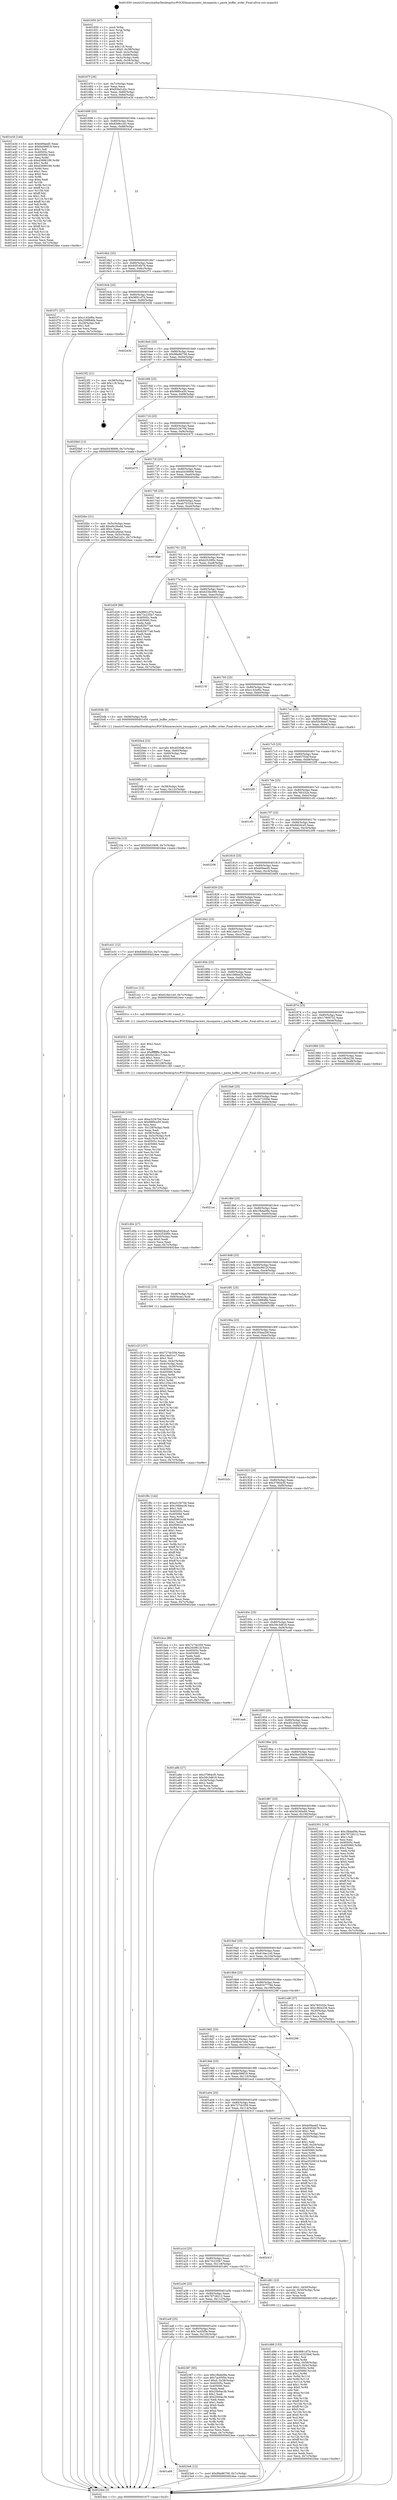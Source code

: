 digraph "0x401650" {
  label = "0x401650 (/mnt/c/Users/mathe/Desktop/tcc/POCII/binaries/extr_tmuxpaste.c_paste_buffer_order_Final-ollvm.out::main(0))"
  labelloc = "t"
  node[shape=record]

  Entry [label="",width=0.3,height=0.3,shape=circle,fillcolor=black,style=filled]
  "0x40167f" [label="{
     0x40167f [26]\l
     | [instrs]\l
     &nbsp;&nbsp;0x40167f \<+3\>: mov -0x7c(%rbp),%eax\l
     &nbsp;&nbsp;0x401682 \<+2\>: mov %eax,%ecx\l
     &nbsp;&nbsp;0x401684 \<+6\>: sub $0x83bd1d2c,%ecx\l
     &nbsp;&nbsp;0x40168a \<+3\>: mov %eax,-0x80(%rbp)\l
     &nbsp;&nbsp;0x40168d \<+6\>: mov %ecx,-0x84(%rbp)\l
     &nbsp;&nbsp;0x401693 \<+6\>: je 0000000000401e3d \<main+0x7ed\>\l
  }"]
  "0x401e3d" [label="{
     0x401e3d [144]\l
     | [instrs]\l
     &nbsp;&nbsp;0x401e3d \<+5\>: mov $0xb09aed5,%eax\l
     &nbsp;&nbsp;0x401e42 \<+5\>: mov $0x6a589f19,%ecx\l
     &nbsp;&nbsp;0x401e47 \<+2\>: mov $0x1,%dl\l
     &nbsp;&nbsp;0x401e49 \<+7\>: mov 0x40505c,%esi\l
     &nbsp;&nbsp;0x401e50 \<+7\>: mov 0x405060,%edi\l
     &nbsp;&nbsp;0x401e57 \<+3\>: mov %esi,%r8d\l
     &nbsp;&nbsp;0x401e5a \<+7\>: sub $0xd3696189,%r8d\l
     &nbsp;&nbsp;0x401e61 \<+4\>: sub $0x1,%r8d\l
     &nbsp;&nbsp;0x401e65 \<+7\>: add $0xd3696189,%r8d\l
     &nbsp;&nbsp;0x401e6c \<+4\>: imul %r8d,%esi\l
     &nbsp;&nbsp;0x401e70 \<+3\>: and $0x1,%esi\l
     &nbsp;&nbsp;0x401e73 \<+3\>: cmp $0x0,%esi\l
     &nbsp;&nbsp;0x401e76 \<+4\>: sete %r9b\l
     &nbsp;&nbsp;0x401e7a \<+3\>: cmp $0xa,%edi\l
     &nbsp;&nbsp;0x401e7d \<+4\>: setl %r10b\l
     &nbsp;&nbsp;0x401e81 \<+3\>: mov %r9b,%r11b\l
     &nbsp;&nbsp;0x401e84 \<+4\>: xor $0xff,%r11b\l
     &nbsp;&nbsp;0x401e88 \<+3\>: mov %r10b,%bl\l
     &nbsp;&nbsp;0x401e8b \<+3\>: xor $0xff,%bl\l
     &nbsp;&nbsp;0x401e8e \<+3\>: xor $0x1,%dl\l
     &nbsp;&nbsp;0x401e91 \<+3\>: mov %r11b,%r14b\l
     &nbsp;&nbsp;0x401e94 \<+4\>: and $0xff,%r14b\l
     &nbsp;&nbsp;0x401e98 \<+3\>: and %dl,%r9b\l
     &nbsp;&nbsp;0x401e9b \<+3\>: mov %bl,%r15b\l
     &nbsp;&nbsp;0x401e9e \<+4\>: and $0xff,%r15b\l
     &nbsp;&nbsp;0x401ea2 \<+3\>: and %dl,%r10b\l
     &nbsp;&nbsp;0x401ea5 \<+3\>: or %r9b,%r14b\l
     &nbsp;&nbsp;0x401ea8 \<+3\>: or %r10b,%r15b\l
     &nbsp;&nbsp;0x401eab \<+3\>: xor %r15b,%r14b\l
     &nbsp;&nbsp;0x401eae \<+3\>: or %bl,%r11b\l
     &nbsp;&nbsp;0x401eb1 \<+4\>: xor $0xff,%r11b\l
     &nbsp;&nbsp;0x401eb5 \<+3\>: or $0x1,%dl\l
     &nbsp;&nbsp;0x401eb8 \<+3\>: and %dl,%r11b\l
     &nbsp;&nbsp;0x401ebb \<+3\>: or %r11b,%r14b\l
     &nbsp;&nbsp;0x401ebe \<+4\>: test $0x1,%r14b\l
     &nbsp;&nbsp;0x401ec2 \<+3\>: cmovne %ecx,%eax\l
     &nbsp;&nbsp;0x401ec5 \<+3\>: mov %eax,-0x7c(%rbp)\l
     &nbsp;&nbsp;0x401ec8 \<+5\>: jmp 00000000004024ee \<main+0xe9e\>\l
  }"]
  "0x401699" [label="{
     0x401699 [25]\l
     | [instrs]\l
     &nbsp;&nbsp;0x401699 \<+5\>: jmp 000000000040169e \<main+0x4e\>\l
     &nbsp;&nbsp;0x40169e \<+3\>: mov -0x80(%rbp),%eax\l
     &nbsp;&nbsp;0x4016a1 \<+5\>: sub $0x83d6cc43,%eax\l
     &nbsp;&nbsp;0x4016a6 \<+6\>: mov %eax,-0x88(%rbp)\l
     &nbsp;&nbsp;0x4016ac \<+6\>: je 00000000004024cf \<main+0xe7f\>\l
  }"]
  Exit [label="",width=0.3,height=0.3,shape=circle,fillcolor=black,style=filled,peripheries=2]
  "0x4024cf" [label="{
     0x4024cf\l
  }", style=dashed]
  "0x4016b2" [label="{
     0x4016b2 [25]\l
     | [instrs]\l
     &nbsp;&nbsp;0x4016b2 \<+5\>: jmp 00000000004016b7 \<main+0x67\>\l
     &nbsp;&nbsp;0x4016b7 \<+3\>: mov -0x80(%rbp),%eax\l
     &nbsp;&nbsp;0x4016ba \<+5\>: sub $0x93f16b76,%eax\l
     &nbsp;&nbsp;0x4016bf \<+6\>: mov %eax,-0x8c(%rbp)\l
     &nbsp;&nbsp;0x4016c5 \<+6\>: je 0000000000401f71 \<main+0x921\>\l
  }"]
  "0x401a68" [label="{
     0x401a68\l
  }", style=dashed]
  "0x401f71" [label="{
     0x401f71 [27]\l
     | [instrs]\l
     &nbsp;&nbsp;0x401f71 \<+5\>: mov $0xc142ef0c,%eax\l
     &nbsp;&nbsp;0x401f76 \<+5\>: mov $0x258f846b,%ecx\l
     &nbsp;&nbsp;0x401f7b \<+3\>: mov -0x29(%rbp),%dl\l
     &nbsp;&nbsp;0x401f7e \<+3\>: test $0x1,%dl\l
     &nbsp;&nbsp;0x401f81 \<+3\>: cmovne %ecx,%eax\l
     &nbsp;&nbsp;0x401f84 \<+3\>: mov %eax,-0x7c(%rbp)\l
     &nbsp;&nbsp;0x401f87 \<+5\>: jmp 00000000004024ee \<main+0xe9e\>\l
  }"]
  "0x4016cb" [label="{
     0x4016cb [25]\l
     | [instrs]\l
     &nbsp;&nbsp;0x4016cb \<+5\>: jmp 00000000004016d0 \<main+0x80\>\l
     &nbsp;&nbsp;0x4016d0 \<+3\>: mov -0x80(%rbp),%eax\l
     &nbsp;&nbsp;0x4016d3 \<+5\>: sub $0x9891cf7d,%eax\l
     &nbsp;&nbsp;0x4016d8 \<+6\>: mov %eax,-0x90(%rbp)\l
     &nbsp;&nbsp;0x4016de \<+6\>: je 000000000040243b \<main+0xdeb\>\l
  }"]
  "0x4023e6" [label="{
     0x4023e6 [12]\l
     | [instrs]\l
     &nbsp;&nbsp;0x4023e6 \<+7\>: movl $0x98a96758,-0x7c(%rbp)\l
     &nbsp;&nbsp;0x4023ed \<+5\>: jmp 00000000004024ee \<main+0xe9e\>\l
  }"]
  "0x40243b" [label="{
     0x40243b\l
  }", style=dashed]
  "0x4016e4" [label="{
     0x4016e4 [25]\l
     | [instrs]\l
     &nbsp;&nbsp;0x4016e4 \<+5\>: jmp 00000000004016e9 \<main+0x99\>\l
     &nbsp;&nbsp;0x4016e9 \<+3\>: mov -0x80(%rbp),%eax\l
     &nbsp;&nbsp;0x4016ec \<+5\>: sub $0x98a96758,%eax\l
     &nbsp;&nbsp;0x4016f1 \<+6\>: mov %eax,-0x94(%rbp)\l
     &nbsp;&nbsp;0x4016f7 \<+6\>: je 00000000004023f2 \<main+0xda2\>\l
  }"]
  "0x401a4f" [label="{
     0x401a4f [25]\l
     | [instrs]\l
     &nbsp;&nbsp;0x401a4f \<+5\>: jmp 0000000000401a54 \<main+0x404\>\l
     &nbsp;&nbsp;0x401a54 \<+3\>: mov -0x80(%rbp),%eax\l
     &nbsp;&nbsp;0x401a57 \<+5\>: sub $0x7ac05f5e,%eax\l
     &nbsp;&nbsp;0x401a5c \<+6\>: mov %eax,-0x120(%rbp)\l
     &nbsp;&nbsp;0x401a62 \<+6\>: je 00000000004023e6 \<main+0xd96\>\l
  }"]
  "0x4023f2" [label="{
     0x4023f2 [21]\l
     | [instrs]\l
     &nbsp;&nbsp;0x4023f2 \<+3\>: mov -0x38(%rbp),%eax\l
     &nbsp;&nbsp;0x4023f5 \<+7\>: add $0x118,%rsp\l
     &nbsp;&nbsp;0x4023fc \<+1\>: pop %rbx\l
     &nbsp;&nbsp;0x4023fd \<+2\>: pop %r12\l
     &nbsp;&nbsp;0x4023ff \<+2\>: pop %r13\l
     &nbsp;&nbsp;0x402401 \<+2\>: pop %r14\l
     &nbsp;&nbsp;0x402403 \<+2\>: pop %r15\l
     &nbsp;&nbsp;0x402405 \<+1\>: pop %rbp\l
     &nbsp;&nbsp;0x402406 \<+1\>: ret\l
  }"]
  "0x4016fd" [label="{
     0x4016fd [25]\l
     | [instrs]\l
     &nbsp;&nbsp;0x4016fd \<+5\>: jmp 0000000000401702 \<main+0xb2\>\l
     &nbsp;&nbsp;0x401702 \<+3\>: mov -0x80(%rbp),%eax\l
     &nbsp;&nbsp;0x401705 \<+5\>: sub $0x98f0ca50,%eax\l
     &nbsp;&nbsp;0x40170a \<+6\>: mov %eax,-0x98(%rbp)\l
     &nbsp;&nbsp;0x401710 \<+6\>: je 00000000004020b0 \<main+0xa60\>\l
  }"]
  "0x402387" [label="{
     0x402387 [95]\l
     | [instrs]\l
     &nbsp;&nbsp;0x402387 \<+5\>: mov $0x1fbda09a,%eax\l
     &nbsp;&nbsp;0x40238c \<+5\>: mov $0x7ac05f5e,%ecx\l
     &nbsp;&nbsp;0x402391 \<+7\>: movl $0x0,-0x38(%rbp)\l
     &nbsp;&nbsp;0x402398 \<+7\>: mov 0x40505c,%edx\l
     &nbsp;&nbsp;0x40239f \<+7\>: mov 0x405060,%esi\l
     &nbsp;&nbsp;0x4023a6 \<+2\>: mov %edx,%edi\l
     &nbsp;&nbsp;0x4023a8 \<+6\>: sub $0x25b0ac3b,%edi\l
     &nbsp;&nbsp;0x4023ae \<+3\>: sub $0x1,%edi\l
     &nbsp;&nbsp;0x4023b1 \<+6\>: add $0x25b0ac3b,%edi\l
     &nbsp;&nbsp;0x4023b7 \<+3\>: imul %edi,%edx\l
     &nbsp;&nbsp;0x4023ba \<+3\>: and $0x1,%edx\l
     &nbsp;&nbsp;0x4023bd \<+3\>: cmp $0x0,%edx\l
     &nbsp;&nbsp;0x4023c0 \<+4\>: sete %r8b\l
     &nbsp;&nbsp;0x4023c4 \<+3\>: cmp $0xa,%esi\l
     &nbsp;&nbsp;0x4023c7 \<+4\>: setl %r9b\l
     &nbsp;&nbsp;0x4023cb \<+3\>: mov %r8b,%r10b\l
     &nbsp;&nbsp;0x4023ce \<+3\>: and %r9b,%r10b\l
     &nbsp;&nbsp;0x4023d1 \<+3\>: xor %r9b,%r8b\l
     &nbsp;&nbsp;0x4023d4 \<+3\>: or %r8b,%r10b\l
     &nbsp;&nbsp;0x4023d7 \<+4\>: test $0x1,%r10b\l
     &nbsp;&nbsp;0x4023db \<+3\>: cmovne %ecx,%eax\l
     &nbsp;&nbsp;0x4023de \<+3\>: mov %eax,-0x7c(%rbp)\l
     &nbsp;&nbsp;0x4023e1 \<+5\>: jmp 00000000004024ee \<main+0xe9e\>\l
  }"]
  "0x4020b0" [label="{
     0x4020b0 [12]\l
     | [instrs]\l
     &nbsp;&nbsp;0x4020b0 \<+7\>: movl $0xa5436906,-0x7c(%rbp)\l
     &nbsp;&nbsp;0x4020b7 \<+5\>: jmp 00000000004024ee \<main+0xe9e\>\l
  }"]
  "0x401716" [label="{
     0x401716 [25]\l
     | [instrs]\l
     &nbsp;&nbsp;0x401716 \<+5\>: jmp 000000000040171b \<main+0xcb\>\l
     &nbsp;&nbsp;0x40171b \<+3\>: mov -0x80(%rbp),%eax\l
     &nbsp;&nbsp;0x40171e \<+5\>: sub $0xa31f470d,%eax\l
     &nbsp;&nbsp;0x401723 \<+6\>: mov %eax,-0x9c(%rbp)\l
     &nbsp;&nbsp;0x401729 \<+6\>: je 0000000000402475 \<main+0xe25\>\l
  }"]
  "0x40210a" [label="{
     0x40210a [12]\l
     | [instrs]\l
     &nbsp;&nbsp;0x40210a \<+7\>: movl $0x5bd1f408,-0x7c(%rbp)\l
     &nbsp;&nbsp;0x402111 \<+5\>: jmp 00000000004024ee \<main+0xe9e\>\l
  }"]
  "0x402475" [label="{
     0x402475\l
  }", style=dashed]
  "0x40172f" [label="{
     0x40172f [25]\l
     | [instrs]\l
     &nbsp;&nbsp;0x40172f \<+5\>: jmp 0000000000401734 \<main+0xe4\>\l
     &nbsp;&nbsp;0x401734 \<+3\>: mov -0x80(%rbp),%eax\l
     &nbsp;&nbsp;0x401737 \<+5\>: sub $0xa5436906,%eax\l
     &nbsp;&nbsp;0x40173c \<+6\>: mov %eax,-0xa0(%rbp)\l
     &nbsp;&nbsp;0x401742 \<+6\>: je 00000000004020bc \<main+0xa6c\>\l
  }"]
  "0x4020fb" [label="{
     0x4020fb [15]\l
     | [instrs]\l
     &nbsp;&nbsp;0x4020fb \<+4\>: mov -0x58(%rbp),%rdi\l
     &nbsp;&nbsp;0x4020ff \<+6\>: mov %eax,-0x12c(%rbp)\l
     &nbsp;&nbsp;0x402105 \<+5\>: call 0000000000401030 \<free@plt\>\l
     | [calls]\l
     &nbsp;&nbsp;0x401030 \{1\} (unknown)\l
  }"]
  "0x4020bc" [label="{
     0x4020bc [31]\l
     | [instrs]\l
     &nbsp;&nbsp;0x4020bc \<+3\>: mov -0x5c(%rbp),%eax\l
     &nbsp;&nbsp;0x4020bf \<+5\>: add $0xe6c26a4d,%eax\l
     &nbsp;&nbsp;0x4020c4 \<+3\>: add $0x1,%eax\l
     &nbsp;&nbsp;0x4020c7 \<+5\>: sub $0xe6c26a4d,%eax\l
     &nbsp;&nbsp;0x4020cc \<+3\>: mov %eax,-0x5c(%rbp)\l
     &nbsp;&nbsp;0x4020cf \<+7\>: movl $0x83bd1d2c,-0x7c(%rbp)\l
     &nbsp;&nbsp;0x4020d6 \<+5\>: jmp 00000000004024ee \<main+0xe9e\>\l
  }"]
  "0x401748" [label="{
     0x401748 [25]\l
     | [instrs]\l
     &nbsp;&nbsp;0x401748 \<+5\>: jmp 000000000040174d \<main+0xfd\>\l
     &nbsp;&nbsp;0x40174d \<+3\>: mov -0x80(%rbp),%eax\l
     &nbsp;&nbsp;0x401750 \<+5\>: sub $0xab7532cb,%eax\l
     &nbsp;&nbsp;0x401755 \<+6\>: mov %eax,-0xa4(%rbp)\l
     &nbsp;&nbsp;0x40175b \<+6\>: je 0000000000401bbe \<main+0x56e\>\l
  }"]
  "0x4020e4" [label="{
     0x4020e4 [23]\l
     | [instrs]\l
     &nbsp;&nbsp;0x4020e4 \<+10\>: movabs $0x4030d6,%rdi\l
     &nbsp;&nbsp;0x4020ee \<+3\>: mov %eax,-0x60(%rbp)\l
     &nbsp;&nbsp;0x4020f1 \<+3\>: mov -0x60(%rbp),%esi\l
     &nbsp;&nbsp;0x4020f4 \<+2\>: mov $0x0,%al\l
     &nbsp;&nbsp;0x4020f6 \<+5\>: call 0000000000401040 \<printf@plt\>\l
     | [calls]\l
     &nbsp;&nbsp;0x401040 \{1\} (unknown)\l
  }"]
  "0x401bbe" [label="{
     0x401bbe\l
  }", style=dashed]
  "0x401761" [label="{
     0x401761 [25]\l
     | [instrs]\l
     &nbsp;&nbsp;0x401761 \<+5\>: jmp 0000000000401766 \<main+0x116\>\l
     &nbsp;&nbsp;0x401766 \<+3\>: mov -0x80(%rbp),%eax\l
     &nbsp;&nbsp;0x401769 \<+5\>: sub $0xb2520f0c,%eax\l
     &nbsp;&nbsp;0x40176e \<+6\>: mov %eax,-0xa8(%rbp)\l
     &nbsp;&nbsp;0x401774 \<+6\>: je 0000000000401d29 \<main+0x6d9\>\l
  }"]
  "0x402049" [label="{
     0x402049 [103]\l
     | [instrs]\l
     &nbsp;&nbsp;0x402049 \<+5\>: mov $0xa31f470d,%ecx\l
     &nbsp;&nbsp;0x40204e \<+5\>: mov $0x98f0ca50,%edx\l
     &nbsp;&nbsp;0x402053 \<+2\>: xor %esi,%esi\l
     &nbsp;&nbsp;0x402055 \<+6\>: mov -0x128(%rbp),%edi\l
     &nbsp;&nbsp;0x40205b \<+3\>: imul %eax,%edi\l
     &nbsp;&nbsp;0x40205e \<+4\>: mov -0x58(%rbp),%r8\l
     &nbsp;&nbsp;0x402062 \<+4\>: movslq -0x5c(%rbp),%r9\l
     &nbsp;&nbsp;0x402066 \<+4\>: mov %edi,(%r8,%r9,4)\l
     &nbsp;&nbsp;0x40206a \<+7\>: mov 0x40505c,%eax\l
     &nbsp;&nbsp;0x402071 \<+7\>: mov 0x405060,%edi\l
     &nbsp;&nbsp;0x402078 \<+3\>: sub $0x1,%esi\l
     &nbsp;&nbsp;0x40207b \<+3\>: mov %eax,%r10d\l
     &nbsp;&nbsp;0x40207e \<+3\>: add %esi,%r10d\l
     &nbsp;&nbsp;0x402081 \<+4\>: imul %r10d,%eax\l
     &nbsp;&nbsp;0x402085 \<+3\>: and $0x1,%eax\l
     &nbsp;&nbsp;0x402088 \<+3\>: cmp $0x0,%eax\l
     &nbsp;&nbsp;0x40208b \<+4\>: sete %r11b\l
     &nbsp;&nbsp;0x40208f \<+3\>: cmp $0xa,%edi\l
     &nbsp;&nbsp;0x402092 \<+3\>: setl %bl\l
     &nbsp;&nbsp;0x402095 \<+3\>: mov %r11b,%r14b\l
     &nbsp;&nbsp;0x402098 \<+3\>: and %bl,%r14b\l
     &nbsp;&nbsp;0x40209b \<+3\>: xor %bl,%r11b\l
     &nbsp;&nbsp;0x40209e \<+3\>: or %r11b,%r14b\l
     &nbsp;&nbsp;0x4020a1 \<+4\>: test $0x1,%r14b\l
     &nbsp;&nbsp;0x4020a5 \<+3\>: cmovne %edx,%ecx\l
     &nbsp;&nbsp;0x4020a8 \<+3\>: mov %ecx,-0x7c(%rbp)\l
     &nbsp;&nbsp;0x4020ab \<+5\>: jmp 00000000004024ee \<main+0xe9e\>\l
  }"]
  "0x401d29" [label="{
     0x401d29 [88]\l
     | [instrs]\l
     &nbsp;&nbsp;0x401d29 \<+5\>: mov $0x9891cf7d,%eax\l
     &nbsp;&nbsp;0x401d2e \<+5\>: mov $0x73c235b7,%ecx\l
     &nbsp;&nbsp;0x401d33 \<+7\>: mov 0x40505c,%edx\l
     &nbsp;&nbsp;0x401d3a \<+7\>: mov 0x405060,%esi\l
     &nbsp;&nbsp;0x401d41 \<+2\>: mov %edx,%edi\l
     &nbsp;&nbsp;0x401d43 \<+6\>: sub $0x82f477a8,%edi\l
     &nbsp;&nbsp;0x401d49 \<+3\>: sub $0x1,%edi\l
     &nbsp;&nbsp;0x401d4c \<+6\>: add $0x82f477a8,%edi\l
     &nbsp;&nbsp;0x401d52 \<+3\>: imul %edi,%edx\l
     &nbsp;&nbsp;0x401d55 \<+3\>: and $0x1,%edx\l
     &nbsp;&nbsp;0x401d58 \<+3\>: cmp $0x0,%edx\l
     &nbsp;&nbsp;0x401d5b \<+4\>: sete %r8b\l
     &nbsp;&nbsp;0x401d5f \<+3\>: cmp $0xa,%esi\l
     &nbsp;&nbsp;0x401d62 \<+4\>: setl %r9b\l
     &nbsp;&nbsp;0x401d66 \<+3\>: mov %r8b,%r10b\l
     &nbsp;&nbsp;0x401d69 \<+3\>: and %r9b,%r10b\l
     &nbsp;&nbsp;0x401d6c \<+3\>: xor %r9b,%r8b\l
     &nbsp;&nbsp;0x401d6f \<+3\>: or %r8b,%r10b\l
     &nbsp;&nbsp;0x401d72 \<+4\>: test $0x1,%r10b\l
     &nbsp;&nbsp;0x401d76 \<+3\>: cmovne %ecx,%eax\l
     &nbsp;&nbsp;0x401d79 \<+3\>: mov %eax,-0x7c(%rbp)\l
     &nbsp;&nbsp;0x401d7c \<+5\>: jmp 00000000004024ee \<main+0xe9e\>\l
  }"]
  "0x40177a" [label="{
     0x40177a [25]\l
     | [instrs]\l
     &nbsp;&nbsp;0x40177a \<+5\>: jmp 000000000040177f \<main+0x12f\>\l
     &nbsp;&nbsp;0x40177f \<+3\>: mov -0x80(%rbp),%eax\l
     &nbsp;&nbsp;0x401782 \<+5\>: sub $0xb33bc090,%eax\l
     &nbsp;&nbsp;0x401787 \<+6\>: mov %eax,-0xac(%rbp)\l
     &nbsp;&nbsp;0x40178d \<+6\>: je 000000000040215f \<main+0xb0f\>\l
  }"]
  "0x402021" [label="{
     0x402021 [40]\l
     | [instrs]\l
     &nbsp;&nbsp;0x402021 \<+5\>: mov $0x2,%ecx\l
     &nbsp;&nbsp;0x402026 \<+1\>: cltd\l
     &nbsp;&nbsp;0x402027 \<+2\>: idiv %ecx\l
     &nbsp;&nbsp;0x402029 \<+6\>: imul $0xfffffffe,%edx,%ecx\l
     &nbsp;&nbsp;0x40202f \<+6\>: add $0x9a1fd1c7,%ecx\l
     &nbsp;&nbsp;0x402035 \<+3\>: add $0x1,%ecx\l
     &nbsp;&nbsp;0x402038 \<+6\>: sub $0x9a1fd1c7,%ecx\l
     &nbsp;&nbsp;0x40203e \<+6\>: mov %ecx,-0x128(%rbp)\l
     &nbsp;&nbsp;0x402044 \<+5\>: call 0000000000401160 \<next_i\>\l
     | [calls]\l
     &nbsp;&nbsp;0x401160 \{1\} (/mnt/c/Users/mathe/Desktop/tcc/POCII/binaries/extr_tmuxpaste.c_paste_buffer_order_Final-ollvm.out::next_i)\l
  }"]
  "0x40215f" [label="{
     0x40215f\l
  }", style=dashed]
  "0x401793" [label="{
     0x401793 [25]\l
     | [instrs]\l
     &nbsp;&nbsp;0x401793 \<+5\>: jmp 0000000000401798 \<main+0x148\>\l
     &nbsp;&nbsp;0x401798 \<+3\>: mov -0x80(%rbp),%eax\l
     &nbsp;&nbsp;0x40179b \<+5\>: sub $0xc142ef0c,%eax\l
     &nbsp;&nbsp;0x4017a0 \<+6\>: mov %eax,-0xb0(%rbp)\l
     &nbsp;&nbsp;0x4017a6 \<+6\>: je 00000000004020db \<main+0xa8b\>\l
  }"]
  "0x401d98" [label="{
     0x401d98 [153]\l
     | [instrs]\l
     &nbsp;&nbsp;0x401d98 \<+5\>: mov $0x9891cf7d,%ecx\l
     &nbsp;&nbsp;0x401d9d \<+5\>: mov $0x142225bd,%edx\l
     &nbsp;&nbsp;0x401da2 \<+3\>: mov $0x1,%sil\l
     &nbsp;&nbsp;0x401da5 \<+3\>: xor %r8d,%r8d\l
     &nbsp;&nbsp;0x401da8 \<+4\>: mov %rax,-0x58(%rbp)\l
     &nbsp;&nbsp;0x401dac \<+7\>: movl $0x0,-0x5c(%rbp)\l
     &nbsp;&nbsp;0x401db3 \<+8\>: mov 0x40505c,%r9d\l
     &nbsp;&nbsp;0x401dbb \<+8\>: mov 0x405060,%r10d\l
     &nbsp;&nbsp;0x401dc3 \<+4\>: sub $0x1,%r8d\l
     &nbsp;&nbsp;0x401dc7 \<+3\>: mov %r9d,%r11d\l
     &nbsp;&nbsp;0x401dca \<+3\>: add %r8d,%r11d\l
     &nbsp;&nbsp;0x401dcd \<+4\>: imul %r11d,%r9d\l
     &nbsp;&nbsp;0x401dd1 \<+4\>: and $0x1,%r9d\l
     &nbsp;&nbsp;0x401dd5 \<+4\>: cmp $0x0,%r9d\l
     &nbsp;&nbsp;0x401dd9 \<+3\>: sete %bl\l
     &nbsp;&nbsp;0x401ddc \<+4\>: cmp $0xa,%r10d\l
     &nbsp;&nbsp;0x401de0 \<+4\>: setl %r14b\l
     &nbsp;&nbsp;0x401de4 \<+3\>: mov %bl,%r15b\l
     &nbsp;&nbsp;0x401de7 \<+4\>: xor $0xff,%r15b\l
     &nbsp;&nbsp;0x401deb \<+3\>: mov %r14b,%r12b\l
     &nbsp;&nbsp;0x401dee \<+4\>: xor $0xff,%r12b\l
     &nbsp;&nbsp;0x401df2 \<+4\>: xor $0x0,%sil\l
     &nbsp;&nbsp;0x401df6 \<+3\>: mov %r15b,%r13b\l
     &nbsp;&nbsp;0x401df9 \<+4\>: and $0x0,%r13b\l
     &nbsp;&nbsp;0x401dfd \<+3\>: and %sil,%bl\l
     &nbsp;&nbsp;0x401e00 \<+3\>: mov %r12b,%al\l
     &nbsp;&nbsp;0x401e03 \<+2\>: and $0x0,%al\l
     &nbsp;&nbsp;0x401e05 \<+3\>: and %sil,%r14b\l
     &nbsp;&nbsp;0x401e08 \<+3\>: or %bl,%r13b\l
     &nbsp;&nbsp;0x401e0b \<+3\>: or %r14b,%al\l
     &nbsp;&nbsp;0x401e0e \<+3\>: xor %al,%r13b\l
     &nbsp;&nbsp;0x401e11 \<+3\>: or %r12b,%r15b\l
     &nbsp;&nbsp;0x401e14 \<+4\>: xor $0xff,%r15b\l
     &nbsp;&nbsp;0x401e18 \<+4\>: or $0x0,%sil\l
     &nbsp;&nbsp;0x401e1c \<+3\>: and %sil,%r15b\l
     &nbsp;&nbsp;0x401e1f \<+3\>: or %r15b,%r13b\l
     &nbsp;&nbsp;0x401e22 \<+4\>: test $0x1,%r13b\l
     &nbsp;&nbsp;0x401e26 \<+3\>: cmovne %edx,%ecx\l
     &nbsp;&nbsp;0x401e29 \<+3\>: mov %ecx,-0x7c(%rbp)\l
     &nbsp;&nbsp;0x401e2c \<+5\>: jmp 00000000004024ee \<main+0xe9e\>\l
  }"]
  "0x4020db" [label="{
     0x4020db [9]\l
     | [instrs]\l
     &nbsp;&nbsp;0x4020db \<+4\>: mov -0x58(%rbp),%rdi\l
     &nbsp;&nbsp;0x4020df \<+5\>: call 0000000000401450 \<paste_buffer_order\>\l
     | [calls]\l
     &nbsp;&nbsp;0x401450 \{1\} (/mnt/c/Users/mathe/Desktop/tcc/POCII/binaries/extr_tmuxpaste.c_paste_buffer_order_Final-ollvm.out::paste_buffer_order)\l
  }"]
  "0x4017ac" [label="{
     0x4017ac [25]\l
     | [instrs]\l
     &nbsp;&nbsp;0x4017ac \<+5\>: jmp 00000000004017b1 \<main+0x161\>\l
     &nbsp;&nbsp;0x4017b1 \<+3\>: mov -0x80(%rbp),%eax\l
     &nbsp;&nbsp;0x4017b4 \<+5\>: sub $0xf2b36ee7,%eax\l
     &nbsp;&nbsp;0x4017b9 \<+6\>: mov %eax,-0xb4(%rbp)\l
     &nbsp;&nbsp;0x4017bf \<+6\>: je 0000000000402144 \<main+0xaf4\>\l
  }"]
  "0x401a36" [label="{
     0x401a36 [25]\l
     | [instrs]\l
     &nbsp;&nbsp;0x401a36 \<+5\>: jmp 0000000000401a3b \<main+0x3eb\>\l
     &nbsp;&nbsp;0x401a3b \<+3\>: mov -0x80(%rbp),%eax\l
     &nbsp;&nbsp;0x401a3e \<+5\>: sub $0x78728212,%eax\l
     &nbsp;&nbsp;0x401a43 \<+6\>: mov %eax,-0x11c(%rbp)\l
     &nbsp;&nbsp;0x401a49 \<+6\>: je 0000000000402387 \<main+0xd37\>\l
  }"]
  "0x402144" [label="{
     0x402144\l
  }", style=dashed]
  "0x4017c5" [label="{
     0x4017c5 [25]\l
     | [instrs]\l
     &nbsp;&nbsp;0x4017c5 \<+5\>: jmp 00000000004017ca \<main+0x17a\>\l
     &nbsp;&nbsp;0x4017ca \<+3\>: mov -0x80(%rbp),%eax\l
     &nbsp;&nbsp;0x4017cd \<+5\>: sub $0x657f34f,%eax\l
     &nbsp;&nbsp;0x4017d2 \<+6\>: mov %eax,-0xb8(%rbp)\l
     &nbsp;&nbsp;0x4017d8 \<+6\>: je 00000000004022f5 \<main+0xca5\>\l
  }"]
  "0x401d81" [label="{
     0x401d81 [23]\l
     | [instrs]\l
     &nbsp;&nbsp;0x401d81 \<+7\>: movl $0x1,-0x50(%rbp)\l
     &nbsp;&nbsp;0x401d88 \<+4\>: movslq -0x50(%rbp),%rax\l
     &nbsp;&nbsp;0x401d8c \<+4\>: shl $0x2,%rax\l
     &nbsp;&nbsp;0x401d90 \<+3\>: mov %rax,%rdi\l
     &nbsp;&nbsp;0x401d93 \<+5\>: call 0000000000401050 \<malloc@plt\>\l
     | [calls]\l
     &nbsp;&nbsp;0x401050 \{1\} (unknown)\l
  }"]
  "0x4022f5" [label="{
     0x4022f5\l
  }", style=dashed]
  "0x4017de" [label="{
     0x4017de [25]\l
     | [instrs]\l
     &nbsp;&nbsp;0x4017de \<+5\>: jmp 00000000004017e3 \<main+0x193\>\l
     &nbsp;&nbsp;0x4017e3 \<+3\>: mov -0x80(%rbp),%eax\l
     &nbsp;&nbsp;0x4017e6 \<+5\>: sub $0x760332e,%eax\l
     &nbsp;&nbsp;0x4017eb \<+6\>: mov %eax,-0xbc(%rbp)\l
     &nbsp;&nbsp;0x4017f1 \<+6\>: je 0000000000401cf3 \<main+0x6a3\>\l
  }"]
  "0x401a1d" [label="{
     0x401a1d [25]\l
     | [instrs]\l
     &nbsp;&nbsp;0x401a1d \<+5\>: jmp 0000000000401a22 \<main+0x3d2\>\l
     &nbsp;&nbsp;0x401a22 \<+3\>: mov -0x80(%rbp),%eax\l
     &nbsp;&nbsp;0x401a25 \<+5\>: sub $0x73c235b7,%eax\l
     &nbsp;&nbsp;0x401a2a \<+6\>: mov %eax,-0x118(%rbp)\l
     &nbsp;&nbsp;0x401a30 \<+6\>: je 0000000000401d81 \<main+0x731\>\l
  }"]
  "0x401cf3" [label="{
     0x401cf3\l
  }", style=dashed]
  "0x4017f7" [label="{
     0x4017f7 [25]\l
     | [instrs]\l
     &nbsp;&nbsp;0x4017f7 \<+5\>: jmp 00000000004017fc \<main+0x1ac\>\l
     &nbsp;&nbsp;0x4017fc \<+3\>: mov -0x80(%rbp),%eax\l
     &nbsp;&nbsp;0x4017ff \<+5\>: sub $0x9d2dca5,%eax\l
     &nbsp;&nbsp;0x401804 \<+6\>: mov %eax,-0xc0(%rbp)\l
     &nbsp;&nbsp;0x40180a \<+6\>: je 0000000000402206 \<main+0xbb6\>\l
  }"]
  "0x40241f" [label="{
     0x40241f\l
  }", style=dashed]
  "0x402206" [label="{
     0x402206\l
  }", style=dashed]
  "0x401810" [label="{
     0x401810 [25]\l
     | [instrs]\l
     &nbsp;&nbsp;0x401810 \<+5\>: jmp 0000000000401815 \<main+0x1c5\>\l
     &nbsp;&nbsp;0x401815 \<+3\>: mov -0x80(%rbp),%eax\l
     &nbsp;&nbsp;0x401818 \<+5\>: sub $0xb09aed5,%eax\l
     &nbsp;&nbsp;0x40181d \<+6\>: mov %eax,-0xc4(%rbp)\l
     &nbsp;&nbsp;0x401823 \<+6\>: je 0000000000402469 \<main+0xe19\>\l
  }"]
  "0x401a04" [label="{
     0x401a04 [25]\l
     | [instrs]\l
     &nbsp;&nbsp;0x401a04 \<+5\>: jmp 0000000000401a09 \<main+0x3b9\>\l
     &nbsp;&nbsp;0x401a09 \<+3\>: mov -0x80(%rbp),%eax\l
     &nbsp;&nbsp;0x401a0c \<+5\>: sub $0x727dc359,%eax\l
     &nbsp;&nbsp;0x401a11 \<+6\>: mov %eax,-0x114(%rbp)\l
     &nbsp;&nbsp;0x401a17 \<+6\>: je 000000000040241f \<main+0xdcf\>\l
  }"]
  "0x402469" [label="{
     0x402469\l
  }", style=dashed]
  "0x401829" [label="{
     0x401829 [25]\l
     | [instrs]\l
     &nbsp;&nbsp;0x401829 \<+5\>: jmp 000000000040182e \<main+0x1de\>\l
     &nbsp;&nbsp;0x40182e \<+3\>: mov -0x80(%rbp),%eax\l
     &nbsp;&nbsp;0x401831 \<+5\>: sub $0x142225bd,%eax\l
     &nbsp;&nbsp;0x401836 \<+6\>: mov %eax,-0xc8(%rbp)\l
     &nbsp;&nbsp;0x40183c \<+6\>: je 0000000000401e31 \<main+0x7e1\>\l
  }"]
  "0x401ecd" [label="{
     0x401ecd [164]\l
     | [instrs]\l
     &nbsp;&nbsp;0x401ecd \<+5\>: mov $0xb09aed5,%eax\l
     &nbsp;&nbsp;0x401ed2 \<+5\>: mov $0x93f16b76,%ecx\l
     &nbsp;&nbsp;0x401ed7 \<+2\>: mov $0x1,%dl\l
     &nbsp;&nbsp;0x401ed9 \<+3\>: mov -0x5c(%rbp),%esi\l
     &nbsp;&nbsp;0x401edc \<+3\>: cmp -0x50(%rbp),%esi\l
     &nbsp;&nbsp;0x401edf \<+4\>: setl %dil\l
     &nbsp;&nbsp;0x401ee3 \<+4\>: and $0x1,%dil\l
     &nbsp;&nbsp;0x401ee7 \<+4\>: mov %dil,-0x29(%rbp)\l
     &nbsp;&nbsp;0x401eeb \<+7\>: mov 0x40505c,%esi\l
     &nbsp;&nbsp;0x401ef2 \<+8\>: mov 0x405060,%r8d\l
     &nbsp;&nbsp;0x401efa \<+3\>: mov %esi,%r9d\l
     &nbsp;&nbsp;0x401efd \<+7\>: sub $0xe3520619,%r9d\l
     &nbsp;&nbsp;0x401f04 \<+4\>: sub $0x1,%r9d\l
     &nbsp;&nbsp;0x401f08 \<+7\>: add $0xe3520619,%r9d\l
     &nbsp;&nbsp;0x401f0f \<+4\>: imul %r9d,%esi\l
     &nbsp;&nbsp;0x401f13 \<+3\>: and $0x1,%esi\l
     &nbsp;&nbsp;0x401f16 \<+3\>: cmp $0x0,%esi\l
     &nbsp;&nbsp;0x401f19 \<+4\>: sete %dil\l
     &nbsp;&nbsp;0x401f1d \<+4\>: cmp $0xa,%r8d\l
     &nbsp;&nbsp;0x401f21 \<+4\>: setl %r10b\l
     &nbsp;&nbsp;0x401f25 \<+3\>: mov %dil,%r11b\l
     &nbsp;&nbsp;0x401f28 \<+4\>: xor $0xff,%r11b\l
     &nbsp;&nbsp;0x401f2c \<+3\>: mov %r10b,%bl\l
     &nbsp;&nbsp;0x401f2f \<+3\>: xor $0xff,%bl\l
     &nbsp;&nbsp;0x401f32 \<+3\>: xor $0x0,%dl\l
     &nbsp;&nbsp;0x401f35 \<+3\>: mov %r11b,%r14b\l
     &nbsp;&nbsp;0x401f38 \<+4\>: and $0x0,%r14b\l
     &nbsp;&nbsp;0x401f3c \<+3\>: and %dl,%dil\l
     &nbsp;&nbsp;0x401f3f \<+3\>: mov %bl,%r15b\l
     &nbsp;&nbsp;0x401f42 \<+4\>: and $0x0,%r15b\l
     &nbsp;&nbsp;0x401f46 \<+3\>: and %dl,%r10b\l
     &nbsp;&nbsp;0x401f49 \<+3\>: or %dil,%r14b\l
     &nbsp;&nbsp;0x401f4c \<+3\>: or %r10b,%r15b\l
     &nbsp;&nbsp;0x401f4f \<+3\>: xor %r15b,%r14b\l
     &nbsp;&nbsp;0x401f52 \<+3\>: or %bl,%r11b\l
     &nbsp;&nbsp;0x401f55 \<+4\>: xor $0xff,%r11b\l
     &nbsp;&nbsp;0x401f59 \<+3\>: or $0x0,%dl\l
     &nbsp;&nbsp;0x401f5c \<+3\>: and %dl,%r11b\l
     &nbsp;&nbsp;0x401f5f \<+3\>: or %r11b,%r14b\l
     &nbsp;&nbsp;0x401f62 \<+4\>: test $0x1,%r14b\l
     &nbsp;&nbsp;0x401f66 \<+3\>: cmovne %ecx,%eax\l
     &nbsp;&nbsp;0x401f69 \<+3\>: mov %eax,-0x7c(%rbp)\l
     &nbsp;&nbsp;0x401f6c \<+5\>: jmp 00000000004024ee \<main+0xe9e\>\l
  }"]
  "0x401e31" [label="{
     0x401e31 [12]\l
     | [instrs]\l
     &nbsp;&nbsp;0x401e31 \<+7\>: movl $0x83bd1d2c,-0x7c(%rbp)\l
     &nbsp;&nbsp;0x401e38 \<+5\>: jmp 00000000004024ee \<main+0xe9e\>\l
  }"]
  "0x401842" [label="{
     0x401842 [25]\l
     | [instrs]\l
     &nbsp;&nbsp;0x401842 \<+5\>: jmp 0000000000401847 \<main+0x1f7\>\l
     &nbsp;&nbsp;0x401847 \<+3\>: mov -0x80(%rbp),%eax\l
     &nbsp;&nbsp;0x40184a \<+5\>: sub $0x14a01cc7,%eax\l
     &nbsp;&nbsp;0x40184f \<+6\>: mov %eax,-0xcc(%rbp)\l
     &nbsp;&nbsp;0x401855 \<+6\>: je 0000000000401ccc \<main+0x67c\>\l
  }"]
  "0x4019eb" [label="{
     0x4019eb [25]\l
     | [instrs]\l
     &nbsp;&nbsp;0x4019eb \<+5\>: jmp 00000000004019f0 \<main+0x3a0\>\l
     &nbsp;&nbsp;0x4019f0 \<+3\>: mov -0x80(%rbp),%eax\l
     &nbsp;&nbsp;0x4019f3 \<+5\>: sub $0x6a589f19,%eax\l
     &nbsp;&nbsp;0x4019f8 \<+6\>: mov %eax,-0x110(%rbp)\l
     &nbsp;&nbsp;0x4019fe \<+6\>: je 0000000000401ecd \<main+0x87d\>\l
  }"]
  "0x401ccc" [label="{
     0x401ccc [12]\l
     | [instrs]\l
     &nbsp;&nbsp;0x401ccc \<+7\>: movl $0x616ec1e0,-0x7c(%rbp)\l
     &nbsp;&nbsp;0x401cd3 \<+5\>: jmp 00000000004024ee \<main+0xe9e\>\l
  }"]
  "0x40185b" [label="{
     0x40185b [25]\l
     | [instrs]\l
     &nbsp;&nbsp;0x40185b \<+5\>: jmp 0000000000401860 \<main+0x210\>\l
     &nbsp;&nbsp;0x401860 \<+3\>: mov -0x80(%rbp),%eax\l
     &nbsp;&nbsp;0x401863 \<+5\>: sub $0x166fee28,%eax\l
     &nbsp;&nbsp;0x401868 \<+6\>: mov %eax,-0xd0(%rbp)\l
     &nbsp;&nbsp;0x40186e \<+6\>: je 000000000040201c \<main+0x9cc\>\l
  }"]
  "0x402116" [label="{
     0x402116\l
  }", style=dashed]
  "0x40201c" [label="{
     0x40201c [5]\l
     | [instrs]\l
     &nbsp;&nbsp;0x40201c \<+5\>: call 0000000000401160 \<next_i\>\l
     | [calls]\l
     &nbsp;&nbsp;0x401160 \{1\} (/mnt/c/Users/mathe/Desktop/tcc/POCII/binaries/extr_tmuxpaste.c_paste_buffer_order_Final-ollvm.out::next_i)\l
  }"]
  "0x401874" [label="{
     0x401874 [25]\l
     | [instrs]\l
     &nbsp;&nbsp;0x401874 \<+5\>: jmp 0000000000401879 \<main+0x229\>\l
     &nbsp;&nbsp;0x401879 \<+3\>: mov -0x80(%rbp),%eax\l
     &nbsp;&nbsp;0x40187c \<+5\>: sub $0x17609732,%eax\l
     &nbsp;&nbsp;0x401881 \<+6\>: mov %eax,-0xd4(%rbp)\l
     &nbsp;&nbsp;0x401887 \<+6\>: je 0000000000402212 \<main+0xbc2\>\l
  }"]
  "0x4019d2" [label="{
     0x4019d2 [25]\l
     | [instrs]\l
     &nbsp;&nbsp;0x4019d2 \<+5\>: jmp 00000000004019d7 \<main+0x387\>\l
     &nbsp;&nbsp;0x4019d7 \<+3\>: mov -0x80(%rbp),%eax\l
     &nbsp;&nbsp;0x4019da \<+5\>: sub $0x66ee7e4d,%eax\l
     &nbsp;&nbsp;0x4019df \<+6\>: mov %eax,-0x10c(%rbp)\l
     &nbsp;&nbsp;0x4019e5 \<+6\>: je 0000000000402116 \<main+0xac6\>\l
  }"]
  "0x402212" [label="{
     0x402212\l
  }", style=dashed]
  "0x40188d" [label="{
     0x40188d [25]\l
     | [instrs]\l
     &nbsp;&nbsp;0x40188d \<+5\>: jmp 0000000000401892 \<main+0x242\>\l
     &nbsp;&nbsp;0x401892 \<+3\>: mov -0x80(%rbp),%eax\l
     &nbsp;&nbsp;0x401895 \<+5\>: sub $0x18fcb236,%eax\l
     &nbsp;&nbsp;0x40189a \<+6\>: mov %eax,-0xd8(%rbp)\l
     &nbsp;&nbsp;0x4018a0 \<+6\>: je 0000000000401d0e \<main+0x6be\>\l
  }"]
  "0x402298" [label="{
     0x402298\l
  }", style=dashed]
  "0x401d0e" [label="{
     0x401d0e [27]\l
     | [instrs]\l
     &nbsp;&nbsp;0x401d0e \<+5\>: mov $0x9d2dca5,%eax\l
     &nbsp;&nbsp;0x401d13 \<+5\>: mov $0xb2520f0c,%ecx\l
     &nbsp;&nbsp;0x401d18 \<+3\>: mov -0x30(%rbp),%edx\l
     &nbsp;&nbsp;0x401d1b \<+3\>: cmp $0x0,%edx\l
     &nbsp;&nbsp;0x401d1e \<+3\>: cmove %ecx,%eax\l
     &nbsp;&nbsp;0x401d21 \<+3\>: mov %eax,-0x7c(%rbp)\l
     &nbsp;&nbsp;0x401d24 \<+5\>: jmp 00000000004024ee \<main+0xe9e\>\l
  }"]
  "0x4018a6" [label="{
     0x4018a6 [25]\l
     | [instrs]\l
     &nbsp;&nbsp;0x4018a6 \<+5\>: jmp 00000000004018ab \<main+0x25b\>\l
     &nbsp;&nbsp;0x4018ab \<+3\>: mov -0x80(%rbp),%eax\l
     &nbsp;&nbsp;0x4018ae \<+5\>: sub $0x1e71039e,%eax\l
     &nbsp;&nbsp;0x4018b3 \<+6\>: mov %eax,-0xdc(%rbp)\l
     &nbsp;&nbsp;0x4018b9 \<+6\>: je 00000000004021ac \<main+0xb5c\>\l
  }"]
  "0x4019b9" [label="{
     0x4019b9 [25]\l
     | [instrs]\l
     &nbsp;&nbsp;0x4019b9 \<+5\>: jmp 00000000004019be \<main+0x36e\>\l
     &nbsp;&nbsp;0x4019be \<+3\>: mov -0x80(%rbp),%eax\l
     &nbsp;&nbsp;0x4019c1 \<+5\>: sub $0x6547779d,%eax\l
     &nbsp;&nbsp;0x4019c6 \<+6\>: mov %eax,-0x108(%rbp)\l
     &nbsp;&nbsp;0x4019cc \<+6\>: je 0000000000402298 \<main+0xc48\>\l
  }"]
  "0x4021ac" [label="{
     0x4021ac\l
  }", style=dashed]
  "0x4018bf" [label="{
     0x4018bf [25]\l
     | [instrs]\l
     &nbsp;&nbsp;0x4018bf \<+5\>: jmp 00000000004018c4 \<main+0x274\>\l
     &nbsp;&nbsp;0x4018c4 \<+3\>: mov -0x80(%rbp),%eax\l
     &nbsp;&nbsp;0x4018c7 \<+5\>: sub $0x1fbda09a,%eax\l
     &nbsp;&nbsp;0x4018cc \<+6\>: mov %eax,-0xe0(%rbp)\l
     &nbsp;&nbsp;0x4018d2 \<+6\>: je 00000000004024e0 \<main+0xe90\>\l
  }"]
  "0x401cd8" [label="{
     0x401cd8 [27]\l
     | [instrs]\l
     &nbsp;&nbsp;0x401cd8 \<+5\>: mov $0x760332e,%eax\l
     &nbsp;&nbsp;0x401cdd \<+5\>: mov $0x18fcb236,%ecx\l
     &nbsp;&nbsp;0x401ce2 \<+3\>: mov -0x30(%rbp),%edx\l
     &nbsp;&nbsp;0x401ce5 \<+3\>: cmp $0x1,%edx\l
     &nbsp;&nbsp;0x401ce8 \<+3\>: cmovl %ecx,%eax\l
     &nbsp;&nbsp;0x401ceb \<+3\>: mov %eax,-0x7c(%rbp)\l
     &nbsp;&nbsp;0x401cee \<+5\>: jmp 00000000004024ee \<main+0xe9e\>\l
  }"]
  "0x4024e0" [label="{
     0x4024e0\l
  }", style=dashed]
  "0x4018d8" [label="{
     0x4018d8 [25]\l
     | [instrs]\l
     &nbsp;&nbsp;0x4018d8 \<+5\>: jmp 00000000004018dd \<main+0x28d\>\l
     &nbsp;&nbsp;0x4018dd \<+3\>: mov -0x80(%rbp),%eax\l
     &nbsp;&nbsp;0x4018e0 \<+5\>: sub $0x20c9812f,%eax\l
     &nbsp;&nbsp;0x4018e5 \<+6\>: mov %eax,-0xe4(%rbp)\l
     &nbsp;&nbsp;0x4018eb \<+6\>: je 0000000000401c22 \<main+0x5d2\>\l
  }"]
  "0x4019a0" [label="{
     0x4019a0 [25]\l
     | [instrs]\l
     &nbsp;&nbsp;0x4019a0 \<+5\>: jmp 00000000004019a5 \<main+0x355\>\l
     &nbsp;&nbsp;0x4019a5 \<+3\>: mov -0x80(%rbp),%eax\l
     &nbsp;&nbsp;0x4019a8 \<+5\>: sub $0x616ec1e0,%eax\l
     &nbsp;&nbsp;0x4019ad \<+6\>: mov %eax,-0x104(%rbp)\l
     &nbsp;&nbsp;0x4019b3 \<+6\>: je 0000000000401cd8 \<main+0x688\>\l
  }"]
  "0x401c22" [label="{
     0x401c22 [13]\l
     | [instrs]\l
     &nbsp;&nbsp;0x401c22 \<+4\>: mov -0x48(%rbp),%rax\l
     &nbsp;&nbsp;0x401c26 \<+4\>: mov 0x8(%rax),%rdi\l
     &nbsp;&nbsp;0x401c2a \<+5\>: call 0000000000401060 \<atoi@plt\>\l
     | [calls]\l
     &nbsp;&nbsp;0x401060 \{1\} (unknown)\l
  }"]
  "0x4018f1" [label="{
     0x4018f1 [25]\l
     | [instrs]\l
     &nbsp;&nbsp;0x4018f1 \<+5\>: jmp 00000000004018f6 \<main+0x2a6\>\l
     &nbsp;&nbsp;0x4018f6 \<+3\>: mov -0x80(%rbp),%eax\l
     &nbsp;&nbsp;0x4018f9 \<+5\>: sub $0x258f846b,%eax\l
     &nbsp;&nbsp;0x4018fe \<+6\>: mov %eax,-0xe8(%rbp)\l
     &nbsp;&nbsp;0x401904 \<+6\>: je 0000000000401f8c \<main+0x93c\>\l
  }"]
  "0x402407" [label="{
     0x402407\l
  }", style=dashed]
  "0x401f8c" [label="{
     0x401f8c [144]\l
     | [instrs]\l
     &nbsp;&nbsp;0x401f8c \<+5\>: mov $0xa31f470d,%eax\l
     &nbsp;&nbsp;0x401f91 \<+5\>: mov $0x166fee28,%ecx\l
     &nbsp;&nbsp;0x401f96 \<+2\>: mov $0x1,%dl\l
     &nbsp;&nbsp;0x401f98 \<+7\>: mov 0x40505c,%esi\l
     &nbsp;&nbsp;0x401f9f \<+7\>: mov 0x405060,%edi\l
     &nbsp;&nbsp;0x401fa6 \<+3\>: mov %esi,%r8d\l
     &nbsp;&nbsp;0x401fa9 \<+7\>: add $0xf5961e38,%r8d\l
     &nbsp;&nbsp;0x401fb0 \<+4\>: sub $0x1,%r8d\l
     &nbsp;&nbsp;0x401fb4 \<+7\>: sub $0xf5961e38,%r8d\l
     &nbsp;&nbsp;0x401fbb \<+4\>: imul %r8d,%esi\l
     &nbsp;&nbsp;0x401fbf \<+3\>: and $0x1,%esi\l
     &nbsp;&nbsp;0x401fc2 \<+3\>: cmp $0x0,%esi\l
     &nbsp;&nbsp;0x401fc5 \<+4\>: sete %r9b\l
     &nbsp;&nbsp;0x401fc9 \<+3\>: cmp $0xa,%edi\l
     &nbsp;&nbsp;0x401fcc \<+4\>: setl %r10b\l
     &nbsp;&nbsp;0x401fd0 \<+3\>: mov %r9b,%r11b\l
     &nbsp;&nbsp;0x401fd3 \<+4\>: xor $0xff,%r11b\l
     &nbsp;&nbsp;0x401fd7 \<+3\>: mov %r10b,%bl\l
     &nbsp;&nbsp;0x401fda \<+3\>: xor $0xff,%bl\l
     &nbsp;&nbsp;0x401fdd \<+3\>: xor $0x1,%dl\l
     &nbsp;&nbsp;0x401fe0 \<+3\>: mov %r11b,%r14b\l
     &nbsp;&nbsp;0x401fe3 \<+4\>: and $0xff,%r14b\l
     &nbsp;&nbsp;0x401fe7 \<+3\>: and %dl,%r9b\l
     &nbsp;&nbsp;0x401fea \<+3\>: mov %bl,%r15b\l
     &nbsp;&nbsp;0x401fed \<+4\>: and $0xff,%r15b\l
     &nbsp;&nbsp;0x401ff1 \<+3\>: and %dl,%r10b\l
     &nbsp;&nbsp;0x401ff4 \<+3\>: or %r9b,%r14b\l
     &nbsp;&nbsp;0x401ff7 \<+3\>: or %r10b,%r15b\l
     &nbsp;&nbsp;0x401ffa \<+3\>: xor %r15b,%r14b\l
     &nbsp;&nbsp;0x401ffd \<+3\>: or %bl,%r11b\l
     &nbsp;&nbsp;0x402000 \<+4\>: xor $0xff,%r11b\l
     &nbsp;&nbsp;0x402004 \<+3\>: or $0x1,%dl\l
     &nbsp;&nbsp;0x402007 \<+3\>: and %dl,%r11b\l
     &nbsp;&nbsp;0x40200a \<+3\>: or %r11b,%r14b\l
     &nbsp;&nbsp;0x40200d \<+4\>: test $0x1,%r14b\l
     &nbsp;&nbsp;0x402011 \<+3\>: cmovne %ecx,%eax\l
     &nbsp;&nbsp;0x402014 \<+3\>: mov %eax,-0x7c(%rbp)\l
     &nbsp;&nbsp;0x402017 \<+5\>: jmp 00000000004024ee \<main+0xe9e\>\l
  }"]
  "0x40190a" [label="{
     0x40190a [25]\l
     | [instrs]\l
     &nbsp;&nbsp;0x40190a \<+5\>: jmp 000000000040190f \<main+0x2bf\>\l
     &nbsp;&nbsp;0x40190f \<+3\>: mov -0x80(%rbp),%eax\l
     &nbsp;&nbsp;0x401912 \<+5\>: sub $0x354ea20f,%eax\l
     &nbsp;&nbsp;0x401917 \<+6\>: mov %eax,-0xec(%rbp)\l
     &nbsp;&nbsp;0x40191d \<+6\>: je 0000000000401b2c \<main+0x4dc\>\l
  }"]
  "0x401987" [label="{
     0x401987 [25]\l
     | [instrs]\l
     &nbsp;&nbsp;0x401987 \<+5\>: jmp 000000000040198c \<main+0x33c\>\l
     &nbsp;&nbsp;0x40198c \<+3\>: mov -0x80(%rbp),%eax\l
     &nbsp;&nbsp;0x40198f \<+5\>: sub $0x5d160a40,%eax\l
     &nbsp;&nbsp;0x401994 \<+6\>: mov %eax,-0x100(%rbp)\l
     &nbsp;&nbsp;0x40199a \<+6\>: je 0000000000402407 \<main+0xdb7\>\l
  }"]
  "0x401b2c" [label="{
     0x401b2c\l
  }", style=dashed]
  "0x401923" [label="{
     0x401923 [25]\l
     | [instrs]\l
     &nbsp;&nbsp;0x401923 \<+5\>: jmp 0000000000401928 \<main+0x2d8\>\l
     &nbsp;&nbsp;0x401928 \<+3\>: mov -0x80(%rbp),%eax\l
     &nbsp;&nbsp;0x40192b \<+5\>: sub $0x37964cf5,%eax\l
     &nbsp;&nbsp;0x401930 \<+6\>: mov %eax,-0xf0(%rbp)\l
     &nbsp;&nbsp;0x401936 \<+6\>: je 0000000000401bca \<main+0x57a\>\l
  }"]
  "0x402301" [label="{
     0x402301 [134]\l
     | [instrs]\l
     &nbsp;&nbsp;0x402301 \<+5\>: mov $0x1fbda09a,%eax\l
     &nbsp;&nbsp;0x402306 \<+5\>: mov $0x78728212,%ecx\l
     &nbsp;&nbsp;0x40230b \<+2\>: mov $0x1,%dl\l
     &nbsp;&nbsp;0x40230d \<+2\>: xor %esi,%esi\l
     &nbsp;&nbsp;0x40230f \<+7\>: mov 0x40505c,%edi\l
     &nbsp;&nbsp;0x402316 \<+8\>: mov 0x405060,%r8d\l
     &nbsp;&nbsp;0x40231e \<+3\>: sub $0x1,%esi\l
     &nbsp;&nbsp;0x402321 \<+3\>: mov %edi,%r9d\l
     &nbsp;&nbsp;0x402324 \<+3\>: add %esi,%r9d\l
     &nbsp;&nbsp;0x402327 \<+4\>: imul %r9d,%edi\l
     &nbsp;&nbsp;0x40232b \<+3\>: and $0x1,%edi\l
     &nbsp;&nbsp;0x40232e \<+3\>: cmp $0x0,%edi\l
     &nbsp;&nbsp;0x402331 \<+4\>: sete %r10b\l
     &nbsp;&nbsp;0x402335 \<+4\>: cmp $0xa,%r8d\l
     &nbsp;&nbsp;0x402339 \<+4\>: setl %r11b\l
     &nbsp;&nbsp;0x40233d \<+3\>: mov %r10b,%bl\l
     &nbsp;&nbsp;0x402340 \<+3\>: xor $0xff,%bl\l
     &nbsp;&nbsp;0x402343 \<+3\>: mov %r11b,%r14b\l
     &nbsp;&nbsp;0x402346 \<+4\>: xor $0xff,%r14b\l
     &nbsp;&nbsp;0x40234a \<+3\>: xor $0x0,%dl\l
     &nbsp;&nbsp;0x40234d \<+3\>: mov %bl,%r15b\l
     &nbsp;&nbsp;0x402350 \<+4\>: and $0x0,%r15b\l
     &nbsp;&nbsp;0x402354 \<+3\>: and %dl,%r10b\l
     &nbsp;&nbsp;0x402357 \<+3\>: mov %r14b,%r12b\l
     &nbsp;&nbsp;0x40235a \<+4\>: and $0x0,%r12b\l
     &nbsp;&nbsp;0x40235e \<+3\>: and %dl,%r11b\l
     &nbsp;&nbsp;0x402361 \<+3\>: or %r10b,%r15b\l
     &nbsp;&nbsp;0x402364 \<+3\>: or %r11b,%r12b\l
     &nbsp;&nbsp;0x402367 \<+3\>: xor %r12b,%r15b\l
     &nbsp;&nbsp;0x40236a \<+3\>: or %r14b,%bl\l
     &nbsp;&nbsp;0x40236d \<+3\>: xor $0xff,%bl\l
     &nbsp;&nbsp;0x402370 \<+3\>: or $0x0,%dl\l
     &nbsp;&nbsp;0x402373 \<+2\>: and %dl,%bl\l
     &nbsp;&nbsp;0x402375 \<+3\>: or %bl,%r15b\l
     &nbsp;&nbsp;0x402378 \<+4\>: test $0x1,%r15b\l
     &nbsp;&nbsp;0x40237c \<+3\>: cmovne %ecx,%eax\l
     &nbsp;&nbsp;0x40237f \<+3\>: mov %eax,-0x7c(%rbp)\l
     &nbsp;&nbsp;0x402382 \<+5\>: jmp 00000000004024ee \<main+0xe9e\>\l
  }"]
  "0x401bca" [label="{
     0x401bca [88]\l
     | [instrs]\l
     &nbsp;&nbsp;0x401bca \<+5\>: mov $0x727dc359,%eax\l
     &nbsp;&nbsp;0x401bcf \<+5\>: mov $0x20c9812f,%ecx\l
     &nbsp;&nbsp;0x401bd4 \<+7\>: mov 0x40505c,%edx\l
     &nbsp;&nbsp;0x401bdb \<+7\>: mov 0x405060,%esi\l
     &nbsp;&nbsp;0x401be2 \<+2\>: mov %edx,%edi\l
     &nbsp;&nbsp;0x401be4 \<+6\>: sub $0xe42d8ba1,%edi\l
     &nbsp;&nbsp;0x401bea \<+3\>: sub $0x1,%edi\l
     &nbsp;&nbsp;0x401bed \<+6\>: add $0xe42d8ba1,%edi\l
     &nbsp;&nbsp;0x401bf3 \<+3\>: imul %edi,%edx\l
     &nbsp;&nbsp;0x401bf6 \<+3\>: and $0x1,%edx\l
     &nbsp;&nbsp;0x401bf9 \<+3\>: cmp $0x0,%edx\l
     &nbsp;&nbsp;0x401bfc \<+4\>: sete %r8b\l
     &nbsp;&nbsp;0x401c00 \<+3\>: cmp $0xa,%esi\l
     &nbsp;&nbsp;0x401c03 \<+4\>: setl %r9b\l
     &nbsp;&nbsp;0x401c07 \<+3\>: mov %r8b,%r10b\l
     &nbsp;&nbsp;0x401c0a \<+3\>: and %r9b,%r10b\l
     &nbsp;&nbsp;0x401c0d \<+3\>: xor %r9b,%r8b\l
     &nbsp;&nbsp;0x401c10 \<+3\>: or %r8b,%r10b\l
     &nbsp;&nbsp;0x401c13 \<+4\>: test $0x1,%r10b\l
     &nbsp;&nbsp;0x401c17 \<+3\>: cmovne %ecx,%eax\l
     &nbsp;&nbsp;0x401c1a \<+3\>: mov %eax,-0x7c(%rbp)\l
     &nbsp;&nbsp;0x401c1d \<+5\>: jmp 00000000004024ee \<main+0xe9e\>\l
  }"]
  "0x40193c" [label="{
     0x40193c [25]\l
     | [instrs]\l
     &nbsp;&nbsp;0x40193c \<+5\>: jmp 0000000000401941 \<main+0x2f1\>\l
     &nbsp;&nbsp;0x401941 \<+3\>: mov -0x80(%rbp),%eax\l
     &nbsp;&nbsp;0x401944 \<+5\>: sub $0x39c3d618,%eax\l
     &nbsp;&nbsp;0x401949 \<+6\>: mov %eax,-0xf4(%rbp)\l
     &nbsp;&nbsp;0x40194f \<+6\>: je 0000000000401aa6 \<main+0x456\>\l
  }"]
  "0x401c2f" [label="{
     0x401c2f [157]\l
     | [instrs]\l
     &nbsp;&nbsp;0x401c2f \<+5\>: mov $0x727dc359,%ecx\l
     &nbsp;&nbsp;0x401c34 \<+5\>: mov $0x14a01cc7,%edx\l
     &nbsp;&nbsp;0x401c39 \<+3\>: mov $0x1,%sil\l
     &nbsp;&nbsp;0x401c3c \<+3\>: mov %eax,-0x4c(%rbp)\l
     &nbsp;&nbsp;0x401c3f \<+3\>: mov -0x4c(%rbp),%eax\l
     &nbsp;&nbsp;0x401c42 \<+3\>: mov %eax,-0x30(%rbp)\l
     &nbsp;&nbsp;0x401c45 \<+7\>: mov 0x40505c,%eax\l
     &nbsp;&nbsp;0x401c4c \<+8\>: mov 0x405060,%r8d\l
     &nbsp;&nbsp;0x401c54 \<+3\>: mov %eax,%r9d\l
     &nbsp;&nbsp;0x401c57 \<+7\>: sub $0x125ac193,%r9d\l
     &nbsp;&nbsp;0x401c5e \<+4\>: sub $0x1,%r9d\l
     &nbsp;&nbsp;0x401c62 \<+7\>: add $0x125ac193,%r9d\l
     &nbsp;&nbsp;0x401c69 \<+4\>: imul %r9d,%eax\l
     &nbsp;&nbsp;0x401c6d \<+3\>: and $0x1,%eax\l
     &nbsp;&nbsp;0x401c70 \<+3\>: cmp $0x0,%eax\l
     &nbsp;&nbsp;0x401c73 \<+4\>: sete %r10b\l
     &nbsp;&nbsp;0x401c77 \<+4\>: cmp $0xa,%r8d\l
     &nbsp;&nbsp;0x401c7b \<+4\>: setl %r11b\l
     &nbsp;&nbsp;0x401c7f \<+3\>: mov %r10b,%bl\l
     &nbsp;&nbsp;0x401c82 \<+3\>: xor $0xff,%bl\l
     &nbsp;&nbsp;0x401c85 \<+3\>: mov %r11b,%r14b\l
     &nbsp;&nbsp;0x401c88 \<+4\>: xor $0xff,%r14b\l
     &nbsp;&nbsp;0x401c8c \<+4\>: xor $0x1,%sil\l
     &nbsp;&nbsp;0x401c90 \<+3\>: mov %bl,%r15b\l
     &nbsp;&nbsp;0x401c93 \<+4\>: and $0xff,%r15b\l
     &nbsp;&nbsp;0x401c97 \<+3\>: and %sil,%r10b\l
     &nbsp;&nbsp;0x401c9a \<+3\>: mov %r14b,%r12b\l
     &nbsp;&nbsp;0x401c9d \<+4\>: and $0xff,%r12b\l
     &nbsp;&nbsp;0x401ca1 \<+3\>: and %sil,%r11b\l
     &nbsp;&nbsp;0x401ca4 \<+3\>: or %r10b,%r15b\l
     &nbsp;&nbsp;0x401ca7 \<+3\>: or %r11b,%r12b\l
     &nbsp;&nbsp;0x401caa \<+3\>: xor %r12b,%r15b\l
     &nbsp;&nbsp;0x401cad \<+3\>: or %r14b,%bl\l
     &nbsp;&nbsp;0x401cb0 \<+3\>: xor $0xff,%bl\l
     &nbsp;&nbsp;0x401cb3 \<+4\>: or $0x1,%sil\l
     &nbsp;&nbsp;0x401cb7 \<+3\>: and %sil,%bl\l
     &nbsp;&nbsp;0x401cba \<+3\>: or %bl,%r15b\l
     &nbsp;&nbsp;0x401cbd \<+4\>: test $0x1,%r15b\l
     &nbsp;&nbsp;0x401cc1 \<+3\>: cmovne %edx,%ecx\l
     &nbsp;&nbsp;0x401cc4 \<+3\>: mov %ecx,-0x7c(%rbp)\l
     &nbsp;&nbsp;0x401cc7 \<+5\>: jmp 00000000004024ee \<main+0xe9e\>\l
  }"]
  "0x401aa6" [label="{
     0x401aa6\l
  }", style=dashed]
  "0x401955" [label="{
     0x401955 [25]\l
     | [instrs]\l
     &nbsp;&nbsp;0x401955 \<+5\>: jmp 000000000040195a \<main+0x30a\>\l
     &nbsp;&nbsp;0x40195a \<+3\>: mov -0x80(%rbp),%eax\l
     &nbsp;&nbsp;0x40195d \<+5\>: sub $0x4f1c04e5,%eax\l
     &nbsp;&nbsp;0x401962 \<+6\>: mov %eax,-0xf8(%rbp)\l
     &nbsp;&nbsp;0x401968 \<+6\>: je 0000000000401a8b \<main+0x43b\>\l
  }"]
  "0x401650" [label="{
     0x401650 [47]\l
     | [instrs]\l
     &nbsp;&nbsp;0x401650 \<+1\>: push %rbp\l
     &nbsp;&nbsp;0x401651 \<+3\>: mov %rsp,%rbp\l
     &nbsp;&nbsp;0x401654 \<+2\>: push %r15\l
     &nbsp;&nbsp;0x401656 \<+2\>: push %r14\l
     &nbsp;&nbsp;0x401658 \<+2\>: push %r13\l
     &nbsp;&nbsp;0x40165a \<+2\>: push %r12\l
     &nbsp;&nbsp;0x40165c \<+1\>: push %rbx\l
     &nbsp;&nbsp;0x40165d \<+7\>: sub $0x118,%rsp\l
     &nbsp;&nbsp;0x401664 \<+7\>: movl $0x0,-0x38(%rbp)\l
     &nbsp;&nbsp;0x40166b \<+3\>: mov %edi,-0x3c(%rbp)\l
     &nbsp;&nbsp;0x40166e \<+4\>: mov %rsi,-0x48(%rbp)\l
     &nbsp;&nbsp;0x401672 \<+3\>: mov -0x3c(%rbp),%edi\l
     &nbsp;&nbsp;0x401675 \<+3\>: mov %edi,-0x34(%rbp)\l
     &nbsp;&nbsp;0x401678 \<+7\>: movl $0x4f1c04e5,-0x7c(%rbp)\l
  }"]
  "0x401a8b" [label="{
     0x401a8b [27]\l
     | [instrs]\l
     &nbsp;&nbsp;0x401a8b \<+5\>: mov $0x37964cf5,%eax\l
     &nbsp;&nbsp;0x401a90 \<+5\>: mov $0x39c3d618,%ecx\l
     &nbsp;&nbsp;0x401a95 \<+3\>: mov -0x34(%rbp),%edx\l
     &nbsp;&nbsp;0x401a98 \<+3\>: cmp $0x2,%edx\l
     &nbsp;&nbsp;0x401a9b \<+3\>: cmovne %ecx,%eax\l
     &nbsp;&nbsp;0x401a9e \<+3\>: mov %eax,-0x7c(%rbp)\l
     &nbsp;&nbsp;0x401aa1 \<+5\>: jmp 00000000004024ee \<main+0xe9e\>\l
  }"]
  "0x40196e" [label="{
     0x40196e [25]\l
     | [instrs]\l
     &nbsp;&nbsp;0x40196e \<+5\>: jmp 0000000000401973 \<main+0x323\>\l
     &nbsp;&nbsp;0x401973 \<+3\>: mov -0x80(%rbp),%eax\l
     &nbsp;&nbsp;0x401976 \<+5\>: sub $0x5bd1f408,%eax\l
     &nbsp;&nbsp;0x40197b \<+6\>: mov %eax,-0xfc(%rbp)\l
     &nbsp;&nbsp;0x401981 \<+6\>: je 0000000000402301 \<main+0xcb1\>\l
  }"]
  "0x4024ee" [label="{
     0x4024ee [5]\l
     | [instrs]\l
     &nbsp;&nbsp;0x4024ee \<+5\>: jmp 000000000040167f \<main+0x2f\>\l
  }"]
  Entry -> "0x401650" [label=" 1"]
  "0x40167f" -> "0x401e3d" [label=" 2"]
  "0x40167f" -> "0x401699" [label=" 22"]
  "0x4023f2" -> Exit [label=" 1"]
  "0x401699" -> "0x4024cf" [label=" 0"]
  "0x401699" -> "0x4016b2" [label=" 22"]
  "0x4023e6" -> "0x4024ee" [label=" 1"]
  "0x4016b2" -> "0x401f71" [label=" 2"]
  "0x4016b2" -> "0x4016cb" [label=" 20"]
  "0x401a4f" -> "0x401a68" [label=" 0"]
  "0x4016cb" -> "0x40243b" [label=" 0"]
  "0x4016cb" -> "0x4016e4" [label=" 20"]
  "0x401a4f" -> "0x4023e6" [label=" 1"]
  "0x4016e4" -> "0x4023f2" [label=" 1"]
  "0x4016e4" -> "0x4016fd" [label=" 19"]
  "0x402387" -> "0x4024ee" [label=" 1"]
  "0x4016fd" -> "0x4020b0" [label=" 1"]
  "0x4016fd" -> "0x401716" [label=" 18"]
  "0x401a36" -> "0x401a4f" [label=" 1"]
  "0x401716" -> "0x402475" [label=" 0"]
  "0x401716" -> "0x40172f" [label=" 18"]
  "0x401a36" -> "0x402387" [label=" 1"]
  "0x40172f" -> "0x4020bc" [label=" 1"]
  "0x40172f" -> "0x401748" [label=" 17"]
  "0x402301" -> "0x4024ee" [label=" 1"]
  "0x401748" -> "0x401bbe" [label=" 0"]
  "0x401748" -> "0x401761" [label=" 17"]
  "0x40210a" -> "0x4024ee" [label=" 1"]
  "0x401761" -> "0x401d29" [label=" 1"]
  "0x401761" -> "0x40177a" [label=" 16"]
  "0x4020fb" -> "0x40210a" [label=" 1"]
  "0x40177a" -> "0x40215f" [label=" 0"]
  "0x40177a" -> "0x401793" [label=" 16"]
  "0x4020e4" -> "0x4020fb" [label=" 1"]
  "0x401793" -> "0x4020db" [label=" 1"]
  "0x401793" -> "0x4017ac" [label=" 15"]
  "0x4020db" -> "0x4020e4" [label=" 1"]
  "0x4017ac" -> "0x402144" [label=" 0"]
  "0x4017ac" -> "0x4017c5" [label=" 15"]
  "0x4020bc" -> "0x4024ee" [label=" 1"]
  "0x4017c5" -> "0x4022f5" [label=" 0"]
  "0x4017c5" -> "0x4017de" [label=" 15"]
  "0x4020b0" -> "0x4024ee" [label=" 1"]
  "0x4017de" -> "0x401cf3" [label=" 0"]
  "0x4017de" -> "0x4017f7" [label=" 15"]
  "0x402021" -> "0x402049" [label=" 1"]
  "0x4017f7" -> "0x402206" [label=" 0"]
  "0x4017f7" -> "0x401810" [label=" 15"]
  "0x40201c" -> "0x402021" [label=" 1"]
  "0x401810" -> "0x402469" [label=" 0"]
  "0x401810" -> "0x401829" [label=" 15"]
  "0x401f71" -> "0x4024ee" [label=" 2"]
  "0x401829" -> "0x401e31" [label=" 1"]
  "0x401829" -> "0x401842" [label=" 14"]
  "0x401ecd" -> "0x4024ee" [label=" 2"]
  "0x401842" -> "0x401ccc" [label=" 1"]
  "0x401842" -> "0x40185b" [label=" 13"]
  "0x401e31" -> "0x4024ee" [label=" 1"]
  "0x40185b" -> "0x40201c" [label=" 1"]
  "0x40185b" -> "0x401874" [label=" 12"]
  "0x401d98" -> "0x4024ee" [label=" 1"]
  "0x401874" -> "0x402212" [label=" 0"]
  "0x401874" -> "0x40188d" [label=" 12"]
  "0x401a1d" -> "0x401a36" [label=" 2"]
  "0x40188d" -> "0x401d0e" [label=" 1"]
  "0x40188d" -> "0x4018a6" [label=" 11"]
  "0x401a1d" -> "0x401d81" [label=" 1"]
  "0x4018a6" -> "0x4021ac" [label=" 0"]
  "0x4018a6" -> "0x4018bf" [label=" 11"]
  "0x401a04" -> "0x401a1d" [label=" 3"]
  "0x4018bf" -> "0x4024e0" [label=" 0"]
  "0x4018bf" -> "0x4018d8" [label=" 11"]
  "0x401a04" -> "0x40241f" [label=" 0"]
  "0x4018d8" -> "0x401c22" [label=" 1"]
  "0x4018d8" -> "0x4018f1" [label=" 10"]
  "0x4019eb" -> "0x401a04" [label=" 3"]
  "0x4018f1" -> "0x401f8c" [label=" 1"]
  "0x4018f1" -> "0x40190a" [label=" 9"]
  "0x4019eb" -> "0x401ecd" [label=" 2"]
  "0x40190a" -> "0x401b2c" [label=" 0"]
  "0x40190a" -> "0x401923" [label=" 9"]
  "0x4019d2" -> "0x4019eb" [label=" 5"]
  "0x401923" -> "0x401bca" [label=" 1"]
  "0x401923" -> "0x40193c" [label=" 8"]
  "0x4019d2" -> "0x402116" [label=" 0"]
  "0x40193c" -> "0x401aa6" [label=" 0"]
  "0x40193c" -> "0x401955" [label=" 8"]
  "0x4019b9" -> "0x4019d2" [label=" 5"]
  "0x401955" -> "0x401a8b" [label=" 1"]
  "0x401955" -> "0x40196e" [label=" 7"]
  "0x401a8b" -> "0x4024ee" [label=" 1"]
  "0x401650" -> "0x40167f" [label=" 1"]
  "0x4024ee" -> "0x40167f" [label=" 23"]
  "0x401bca" -> "0x4024ee" [label=" 1"]
  "0x401c22" -> "0x401c2f" [label=" 1"]
  "0x401c2f" -> "0x4024ee" [label=" 1"]
  "0x401ccc" -> "0x4024ee" [label=" 1"]
  "0x401d81" -> "0x401d98" [label=" 1"]
  "0x40196e" -> "0x402301" [label=" 1"]
  "0x40196e" -> "0x401987" [label=" 6"]
  "0x401e3d" -> "0x4024ee" [label=" 2"]
  "0x401987" -> "0x402407" [label=" 0"]
  "0x401987" -> "0x4019a0" [label=" 6"]
  "0x401f8c" -> "0x4024ee" [label=" 1"]
  "0x4019a0" -> "0x401cd8" [label=" 1"]
  "0x4019a0" -> "0x4019b9" [label=" 5"]
  "0x401cd8" -> "0x4024ee" [label=" 1"]
  "0x401d0e" -> "0x4024ee" [label=" 1"]
  "0x401d29" -> "0x4024ee" [label=" 1"]
  "0x402049" -> "0x4024ee" [label=" 1"]
  "0x4019b9" -> "0x402298" [label=" 0"]
}
